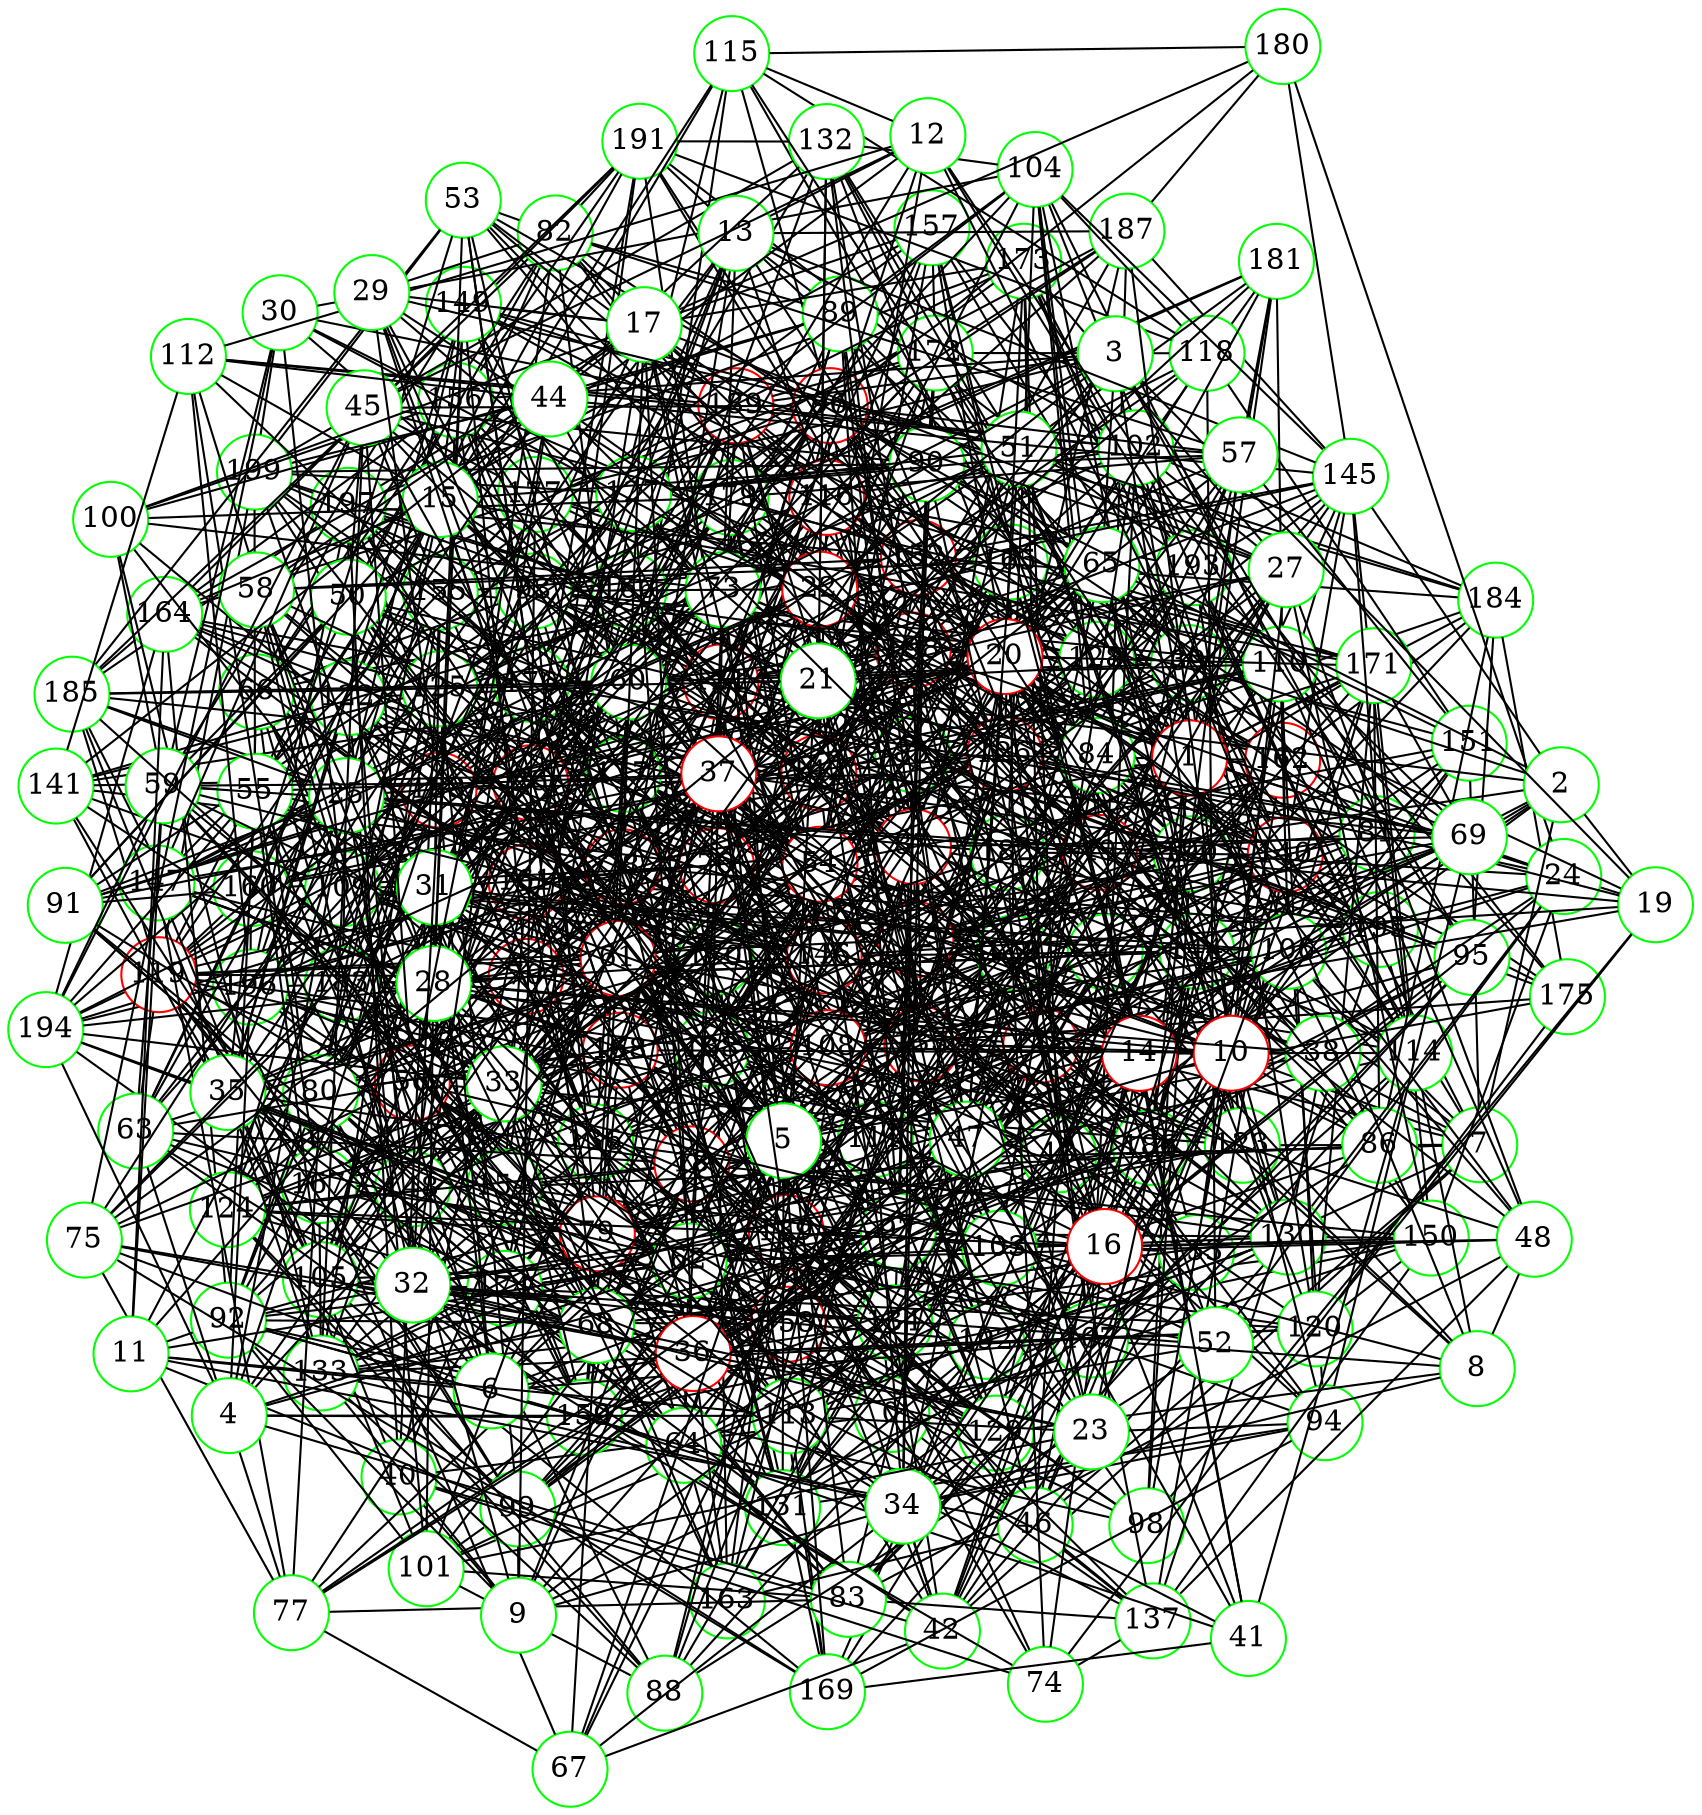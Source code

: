 graph {
graph ["layout"="fdp"]
node ["style"="filled","fillcolor"="white","fixedsize"="true","shape"="circle"]
"0" ["color"="green"]
"160" ["color"="green"]
"196" ["color"="green"]
"197" ["color"="green"]
"199" ["color"="green"]
"161" ["color"="red"]
"194" ["color"="green"]
"163" ["color"="green"]
"170" ["color"="green"]
"187" ["color"="green"]
"188" ["color"="red"]
"189" ["color"="red"]
"198" ["color"="red"]
"195" ["color"="green"]
"186" ["color"="green"]
"7" ["color"="green"]
"162" ["color"="red"]
"173" ["color"="green"]
"184" ["color"="green"]
"39" ["color"="green"]
"66" ["color"="green"]
"167" ["color"="green"]
"182" ["color"="green"]
"185" ["color"="green"]
"76" ["color"="red"]
"96" ["color"="red"]
"164" ["color"="green"]
"191" ["color"="green"]
"193" ["color"="green"]
"135" ["color"="red"]
"136" ["color"="green"]
"140" ["color"="red"]
"168" ["color"="red"]
"190" ["color"="green"]
"192" ["color"="green"]
"175" ["color"="green"]
"145" ["color"="green"]
"178" ["color"="green"]
"180" ["color"="green"]
"150" ["color"="green"]
"152" ["color"="red"]
"155" ["color"="green"]
"177" ["color"="green"]
"157" ["color"="green"]
"165" ["color"="green"]
"171" ["color"="green"]
"172" ["color"="green"]
"183" ["color"="green"]
"158" ["color"="red"]
"166" ["color"="green"]
"159" ["color"="green"]
"181" ["color"="green"]
"143" ["color"="red"]
"109" ["color"="green"]
"141" ["color"="green"]
"146" ["color"="red"]
"176" ["color"="green"]
"179" ["color"="green"]
"156" ["color"="green"]
"116" ["color"="red"]
"119" ["color"="red"]
"138" ["color"="green"]
"139" ["color"="red"]
"153" ["color"="green"]
"142" ["color"="red"]
"144" ["color"="green"]
"115" ["color"="green"]
"117" ["color"="green"]
"169" ["color"="green"]
"118" ["color"="green"]
"151" ["color"="green"]
"122" ["color"="green"]
"121" ["color"="red"]
"154" ["color"="green"]
"126" ["color"="red"]
"107" ["color"="green"]
"130" ["color"="green"]
"114" ["color"="green"]
"85" ["color"="green"]
"134" ["color"="green"]
"174" ["color"="green"]
"147" ["color"="green"]
"123" ["color"="green"]
"128" ["color"="green"]
"149" ["color"="green"]
"95" ["color"="green"]
"94" ["color"="green"]
"131" ["color"="green"]
"111" ["color"="green"]
"129" ["color"="green"]
"148" ["color"="green"]
"82" ["color"="green"]
"89" ["color"="green"]
"97" ["color"="green"]
"101" ["color"="green"]
"137" ["color"="green"]
"108" ["color"="red"]
"103" ["color"="green"]
"105" ["color"="green"]
"125" ["color"="green"]
"127" ["color"="green"]
"100" ["color"="green"]
"133" ["color"="green"]
"104" ["color"="green"]
"132" ["color"="green"]
"110" ["color"="green"]
"120" ["color"="green"]
"93" ["color"="green"]
"113" ["color"="green"]
"98" ["color"="green"]
"70" ["color"="red"]
"92" ["color"="green"]
"78" ["color"="red"]
"124" ["color"="green"]
"71" ["color"="green"]
"72" ["color"="red"]
"106" ["color"="green"]
"81" ["color"="green"]
"99" ["color"="green"]
"87" ["color"="red"]
"88" ["color"="green"]
"42" ["color"="green"]
"67" ["color"="green"]
"77" ["color"="green"]
"80" ["color"="green"]
"83" ["color"="green"]
"54" ["color"="red"]
"60" ["color"="green"]
"79" ["color"="red"]
"91" ["color"="green"]
"62" ["color"="green"]
"64" ["color"="green"]
"73" ["color"="green"]
"63" ["color"="green"]
"43" ["color"="green"]
"46" ["color"="green"]
"61" ["color"="red"]
"55" ["color"="green"]
"59" ["color"="green"]
"49" ["color"="red"]
"84" ["color"="green"]
"18" ["color"="red"]
"65" ["color"="green"]
"90" ["color"="green"]
"22" ["color"="red"]
"38" ["color"="green"]
"86" ["color"="green"]
"25" ["color"="green"]
"35" ["color"="green"]
"102" ["color"="green"]
"112" ["color"="green"]
"26" ["color"="red"]
"68" ["color"="green"]
"75" ["color"="green"]
"51" ["color"="green"]
"50" ["color"="green"]
"40" ["color"="green"]
"74" ["color"="green"]
"56" ["color"="red"]
"1" ["color"="red"]
"6" ["color"="green"]
"36" ["color"="red"]
"41" ["color"="green"]
"47" ["color"="green"]
"11" ["color"="green"]
"58" ["color"="green"]
"31" ["color"="green"]
"19" ["color"="green"]
"20" ["color"="red"]
"53" ["color"="green"]
"24" ["color"="green"]
"52" ["color"="green"]
"27" ["color"="green"]
"48" ["color"="green"]
"2" ["color"="green"]
"3" ["color"="green"]
"33" ["color"="green"]
"4" ["color"="green"]
"5" ["color"="green"]
"37" ["color"="red"]
"8" ["color"="green"]
"34" ["color"="green"]
"14" ["color"="red"]
"69" ["color"="green"]
"16" ["color"="red"]
"30" ["color"="green"]
"9" ["color"="green"]
"10" ["color"="red"]
"28" ["color"="green"]
"12" ["color"="green"]
"13" ["color"="green"]
"45" ["color"="green"]
"15" ["color"="green"]
"17" ["color"="green"]
"29" ["color"="green"]
"21" ["color"="green"]
"23" ["color"="green"]
"32" ["color"="green"]
"44" ["color"="green"]
"57" ["color"="green"]
"0" -- "160"
"0" -- "161"
"0" -- "196"
"0" -- "7"
"0" -- "39"
"0" -- "40"
"0" -- "137"
"0" -- "142"
"0" -- "49"
"0" -- "81"
"0" -- "150"
"0" -- "182"
"0" -- "56"
"0" -- "26"
"160" -- "196"
"196" -- "197"
"197" -- "199"
"161" -- "194"
"161" -- "163"
"161" -- "195"
"161" -- "186"
"161" -- "189"
"163" -- "170"
"170" -- "187"
"170" -- "188"
"170" -- "189"
"189" -- "198"
"7" -- "162"
"7" -- "39"
"7" -- "71"
"7" -- "72"
"7" -- "42"
"7" -- "170"
"7" -- "43"
"7" -- "46"
"7" -- "49"
"7" -- "18"
"7" -- "151"
"7" -- "123"
"7" -- "190"
"162" -- "198"
"162" -- "173"
"162" -- "184"
"162" -- "188"
"173" -- "197"
"39" -- "66"
"39" -- "98"
"39" -- "165"
"39" -- "70"
"39" -- "173"
"39" -- "78"
"39" -- "82"
"39" -- "123"
"39" -- "155"
"39" -- "157"
"39" -- "191"
"66" -- "160"
"66" -- "161"
"66" -- "197"
"66" -- "167"
"66" -- "76"
"66" -- "111"
"66" -- "82"
"66" -- "183"
"66" -- "152"
"66" -- "154"
"66" -- "93"
"66" -- "159"
"66" -- "191"
"167" -- "182"
"167" -- "185"
"182" -- "184"
"185" -- "197"
"76" -- "96"
"76" -- "160"
"76" -- "194"
"76" -- "164"
"76" -- "198"
"76" -- "107"
"76" -- "141"
"76" -- "178"
"76" -- "85"
"76" -- "184"
"76" -- "157"
"76" -- "94"
"96" -- "164"
"96" -- "135"
"96" -- "109"
"96" -- "142"
"96" -- "144"
"96" -- "115"
"96" -- "179"
"96" -- "180"
"96" -- "152"
"96" -- "184"
"96" -- "121"
"96" -- "126"
"164" -- "194"
"164" -- "170"
"164" -- "185"
"164" -- "191"
"191" -- "193"
"193" -- "195"
"135" -- "197"
"135" -- "198"
"135" -- "136"
"135" -- "189"
"135" -- "159"
"136" -- "197"
"136" -- "140"
"136" -- "143"
"136" -- "188"
"140" -- "168"
"140" -- "173"
"140" -- "175"
"140" -- "145"
"140" -- "177"
"140" -- "181"
"140" -- "182"
"168" -- "198"
"168" -- "190"
"190" -- "192"
"175" -- "184"
"145" -- "193"
"145" -- "178"
"145" -- "180"
"145" -- "150"
"145" -- "182"
"145" -- "152"
"145" -- "186"
"145" -- "187"
"180" -- "187"
"150" -- "152"
"150" -- "158"
"150" -- "190"
"150" -- "159"
"152" -- "162"
"152" -- "197"
"152" -- "168"
"152" -- "170"
"152" -- "184"
"152" -- "155"
"152" -- "188"
"152" -- "158"
"155" -- "196"
"155" -- "177"
"155" -- "187"
"155" -- "157"
"157" -- "161"
"157" -- "193"
"157" -- "165"
"157" -- "172"
"165" -- "171"
"165" -- "178"
"172" -- "177"
"172" -- "183"
"172" -- "187"
"172" -- "189"
"183" -- "196"
"158" -- "166"
"158" -- "167"
"158" -- "168"
"158" -- "171"
"158" -- "183"
"166" -- "197"
"166" -- "199"
"166" -- "186"
"159" -- "194"
"159" -- "168"
"181" -- "190"
"143" -- "162"
"143" -- "163"
"143" -- "173"
"143" -- "183"
"143" -- "152"
"109" -- "161"
"109" -- "194"
"109" -- "141"
"109" -- "146"
"109" -- "116"
"109" -- "159"
"146" -- "192"
"146" -- "161"
"146" -- "162"
"146" -- "176"
"146" -- "179"
"146" -- "185"
"146" -- "186"
"146" -- "156"
"146" -- "188"
"146" -- "189"
"176" -- "189"
"179" -- "195"
"179" -- "181"
"179" -- "182"
"156" -- "192"
"156" -- "161"
"156" -- "162"
"156" -- "164"
"156" -- "166"
"116" -- "193"
"116" -- "198"
"116" -- "171"
"116" -- "143"
"116" -- "175"
"116" -- "119"
"116" -- "152"
"116" -- "190"
"116" -- "159"
"119" -- "160"
"119" -- "167"
"119" -- "199"
"119" -- "138"
"119" -- "179"
"119" -- "185"
"119" -- "156"
"119" -- "159"
"138" -- "165"
"138" -- "139"
"138" -- "176"
"138" -- "181"
"138" -- "182"
"138" -- "153"
"139" -- "193"
"139" -- "162"
"139" -- "197"
"139" -- "179"
"139" -- "150"
"139" -- "153"
"153" -- "162"
"153" -- "163"
"153" -- "165"
"153" -- "176"
"153" -- "179"
"142" -- "166"
"142" -- "167"
"142" -- "168"
"142" -- "177"
"142" -- "185"
"144" -- "146"
"144" -- "183"
"144" -- "186"
"115" -- "161"
"115" -- "180"
"115" -- "117"
"115" -- "118"
"115" -- "122"
"115" -- "190"
"117" -- "199"
"117" -- "169"
"117" -- "170"
"117" -- "141"
"169" -- "170"
"169" -- "190"
"118" -- "151"
"118" -- "172"
"118" -- "191"
"151" -- "177"
"122" -- "161"
"122" -- "196"
"122" -- "135"
"122" -- "182"
"121" -- "192"
"121" -- "196"
"121" -- "198"
"121" -- "199"
"121" -- "138"
"121" -- "141"
"121" -- "154"
"121" -- "157"
"121" -- "158"
"121" -- "159"
"121" -- "177"
"121" -- "122"
"121" -- "189"
"121" -- "191"
"154" -- "161"
"154" -- "165"
"154" -- "167"
"154" -- "199"
"126" -- "160"
"126" -- "196"
"126" -- "165"
"126" -- "166"
"126" -- "142"
"126" -- "145"
"126" -- "181"
"126" -- "187"
"126" -- "190"
"126" -- "191"
"107" -- "130"
"107" -- "196"
"107" -- "168"
"107" -- "114"
"107" -- "154"
"107" -- "126"
"130" -- "192"
"130" -- "136"
"130" -- "138"
"130" -- "142"
"130" -- "143"
"114" -- "193"
"114" -- "195"
"114" -- "169"
"114" -- "171"
"114" -- "172"
"114" -- "146"
"114" -- "121"
"85" -- "162"
"85" -- "164"
"85" -- "165"
"85" -- "134"
"85" -- "138"
"85" -- "172"
"85" -- "174"
"85" -- "175"
"85" -- "147"
"85" -- "123"
"85" -- "95"
"134" -- "170"
"134" -- "139"
"174" -- "189"
"147" -- "176"
"147" -- "177"
"147" -- "168"
"123" -- "128"
"123" -- "161"
"123" -- "130"
"123" -- "143"
"128" -- "198"
"128" -- "149"
"128" -- "188"
"149" -- "165"
"149" -- "166"
"149" -- "188"
"95" -- "184"
"95" -- "153"
"95" -- "158"
"95" -- "190"
"94" -- "131"
"94" -- "169"
"94" -- "139"
"94" -- "140"
"94" -- "143"
"131" -- "192"
"131" -- "136"
"131" -- "140"
"131" -- "176"
"131" -- "183"
"111" -- "129"
"111" -- "146"
"111" -- "147"
"111" -- "119"
"111" -- "151"
"111" -- "122"
"111" -- "126"
"129" -- "170"
"129" -- "142"
"129" -- "148"
"129" -- "151"
"129" -- "158"
"148" -- "160"
"148" -- "193"
"148" -- "198"
"148" -- "176"
"148" -- "178"
"82" -- "116"
"82" -- "148"
"82" -- "117"
"82" -- "89"
"82" -- "185"
"82" -- "122"
"82" -- "126"
"82" -- "191"
"89" -- "128"
"89" -- "97"
"89" -- "100"
"89" -- "135"
"89" -- "104"
"89" -- "136"
"89" -- "168"
"89" -- "117"
"97" -- "161"
"97" -- "131"
"97" -- "101"
"97" -- "166"
"97" -- "103"
"97" -- "174"
"97" -- "178"
"97" -- "184"
"97" -- "153"
"97" -- "125"
"97" -- "158"
"101" -- "137"
"101" -- "153"
"101" -- "185"
"101" -- "122"
"101" -- "108"
"137" -- "195"
"137" -- "150"
"137" -- "140"
"137" -- "174"
"137" -- "143"
"108" -- "129"
"108" -- "193"
"108" -- "166"
"108" -- "167"
"108" -- "138"
"108" -- "109"
"108" -- "175"
"108" -- "176"
"108" -- "147"
"108" -- "179"
"103" -- "128"
"103" -- "130"
"103" -- "131"
"103" -- "196"
"103" -- "105"
"103" -- "108"
"103" -- "145"
"103" -- "154"
"105" -- "128"
"105" -- "192"
"105" -- "134"
"105" -- "169"
"105" -- "141"
"105" -- "147"
"125" -- "194"
"125" -- "195"
"125" -- "164"
"125" -- "165"
"125" -- "167"
"125" -- "170"
"125" -- "141"
"125" -- "173"
"125" -- "185"
"125" -- "187"
"125" -- "127"
"127" -- "199"
"127" -- "186"
"127" -- "140"
"127" -- "174"
"127" -- "143"
"100" -- "179"
"100" -- "133"
"100" -- "156"
"100" -- "188"
"133" -- "167"
"133" -- "169"
"133" -- "143"
"133" -- "146"
"133" -- "155"
"133" -- "158"
"104" -- "128"
"104" -- "193"
"104" -- "132"
"104" -- "110"
"104" -- "144"
"104" -- "145"
"104" -- "179"
"104" -- "118"
"104" -- "182"
"104" -- "122"
"132" -- "198"
"132" -- "199"
"132" -- "172"
"132" -- "188"
"132" -- "191"
"110" -- "160"
"110" -- "140"
"110" -- "142"
"110" -- "111"
"110" -- "175"
"110" -- "176"
"110" -- "179"
"110" -- "120"
"110" -- "153"
"110" -- "186"
"110" -- "126"
"120" -- "193"
"120" -- "133"
"120" -- "165"
"120" -- "150"
"120" -- "167"
"120" -- "171"
"120" -- "174"
"93" -- "105"
"93" -- "110"
"93" -- "142"
"93" -- "113"
"93" -- "116"
"93" -- "181"
"93" -- "152"
"93" -- "189"
"93" -- "190"
"113" -- "134"
"113" -- "169"
"113" -- "151"
"113" -- "154"
"113" -- "126"
"98" -- "148"
"98" -- "136"
"98" -- "190"
"98" -- "111"
"70" -- "129"
"70" -- "194"
"70" -- "166"
"70" -- "198"
"70" -- "105"
"70" -- "139"
"70" -- "172"
"70" -- "144"
"70" -- "117"
"70" -- "149"
"70" -- "119"
"70" -- "92"
"70" -- "126"
"70" -- "191"
"92" -- "98"
"92" -- "164"
"92" -- "101"
"92" -- "166"
"92" -- "174"
"92" -- "111"
"92" -- "177"
"92" -- "188"
"92" -- "158"
"78" -- "130"
"78" -- "131"
"78" -- "195"
"78" -- "165"
"78" -- "134"
"78" -- "198"
"78" -- "119"
"78" -- "124"
"78" -- "156"
"124" -- "174"
"124" -- "176"
"124" -- "178"
"124" -- "179"
"124" -- "148"
"124" -- "125"
"71" -- "161"
"71" -- "162"
"71" -- "163"
"71" -- "134"
"71" -- "135"
"71" -- "82"
"71" -- "187"
"72" -- "130"
"72" -- "131"
"72" -- "136"
"72" -- "106"
"72" -- "171"
"72" -- "109"
"72" -- "173"
"72" -- "81"
"72" -- "87"
"72" -- "119"
"72" -- "151"
"72" -- "186"
"72" -- "124"
"72" -- "125"
"72" -- "190"
"72" -- "127"
"106" -- "162"
"106" -- "195"
"106" -- "132"
"106" -- "166"
"106" -- "135"
"106" -- "169"
"106" -- "171"
"106" -- "172"
"106" -- "109"
"81" -- "99"
"81" -- "108"
"81" -- "144"
"81" -- "145"
"81" -- "114"
"81" -- "151"
"81" -- "89"
"99" -- "135"
"99" -- "167"
"99" -- "139"
"99" -- "124"
"99" -- "125"
"99" -- "141"
"99" -- "143"
"87" -- "128"
"87" -- "161"
"87" -- "163"
"87" -- "195"
"87" -- "132"
"87" -- "167"
"87" -- "172"
"87" -- "114"
"87" -- "116"
"87" -- "88"
"87" -- "121"
"87" -- "186"
"87" -- "93"
"88" -- "192"
"88" -- "148"
"88" -- "101"
"88" -- "133"
"88" -- "135"
"88" -- "105"
"88" -- "108"
"88" -- "124"
"88" -- "143"
"42" -- "130"
"42" -- "67"
"42" -- "70"
"42" -- "106"
"42" -- "138"
"42" -- "144"
"42" -- "54"
"42" -- "153"
"42" -- "186"
"42" -- "63"
"67" -- "129"
"67" -- "167"
"67" -- "77"
"67" -- "78"
"67" -- "126"
"67" -- "158"
"77" -- "80"
"77" -- "97"
"77" -- "83"
"77" -- "147"
"77" -- "174"
"80" -- "131"
"80" -- "168"
"80" -- "106"
"80" -- "170"
"80" -- "83"
"80" -- "87"
"80" -- "155"
"80" -- "189"
"83" -- "129"
"83" -- "106"
"83" -- "178"
"83" -- "183"
"83" -- "153"
"83" -- "95"
"54" -- "193"
"54" -- "163"
"54" -- "164"
"54" -- "197"
"54" -- "166"
"54" -- "71"
"54" -- "199"
"54" -- "138"
"54" -- "172"
"54" -- "176"
"54" -- "117"
"54" -- "151"
"54" -- "152"
"54" -- "153"
"54" -- "60"
"54" -- "157"
"54" -- "62"
"60" -- "96"
"60" -- "132"
"60" -- "198"
"60" -- "136"
"60" -- "78"
"60" -- "79"
"60" -- "80"
"60" -- "149"
"60" -- "183"
"60" -- "185"
"60" -- "94"
"79" -- "161"
"79" -- "162"
"79" -- "194"
"79" -- "133"
"79" -- "137"
"79" -- "114"
"79" -- "182"
"79" -- "122"
"79" -- "186"
"79" -- "91"
"79" -- "124"
"79" -- "93"
"79" -- "159"
"91" -- "96"
"91" -- "160"
"91" -- "148"
"91" -- "188"
"91" -- "174"
"62" -- "64"
"62" -- "194"
"62" -- "100"
"62" -- "134"
"62" -- "76"
"62" -- "174"
"62" -- "79"
"62" -- "123"
"62" -- "63"
"62" -- "127"
"64" -- "130"
"64" -- "83"
"64" -- "198"
"64" -- "103"
"64" -- "73"
"64" -- "154"
"64" -- "91"
"64" -- "92"
"73" -- "161"
"73" -- "195"
"73" -- "100"
"73" -- "196"
"73" -- "76"
"73" -- "141"
"73" -- "83"
"73" -- "116"
"73" -- "187"
"73" -- "188"
"63" -- "77"
"63" -- "176"
"63" -- "182"
"63" -- "119"
"63" -- "122"
"63" -- "155"
"63" -- "127"
"43" -- "193"
"43" -- "196"
"43" -- "71"
"43" -- "109"
"43" -- "173"
"43" -- "46"
"43" -- "174"
"43" -- "54"
"43" -- "182"
"43" -- "55"
"43" -- "120"
"46" -- "163"
"46" -- "168"
"46" -- "137"
"46" -- "140"
"46" -- "61"
"61" -- "192"
"61" -- "164"
"61" -- "133"
"61" -- "134"
"61" -- "105"
"61" -- "109"
"61" -- "111"
"61" -- "81"
"61" -- "116"
"61" -- "117"
"61" -- "119"
"61" -- "158"
"55" -- "194"
"55" -- "199"
"55" -- "105"
"55" -- "138"
"55" -- "139"
"55" -- "78"
"55" -- "174"
"55" -- "115"
"55" -- "148"
"55" -- "59"
"55" -- "92"
"59" -- "194"
"59" -- "100"
"59" -- "136"
"59" -- "138"
"59" -- "149"
"59" -- "183"
"59" -- "190"
"59" -- "63"
"49" -- "64"
"49" -- "132"
"49" -- "198"
"49" -- "135"
"49" -- "104"
"49" -- "170"
"49" -- "108"
"49" -- "111"
"49" -- "81"
"49" -- "84"
"49" -- "123"
"49" -- "60"
"49" -- "93"
"49" -- "62"
"49" -- "191"
"84" -- "96"
"84" -- "134"
"84" -- "198"
"84" -- "104"
"84" -- "171"
"84" -- "172"
"84" -- "143"
"84" -- "121"
"84" -- "158"
"84" -- "190"
"18" -- "65"
"18" -- "129"
"18" -- "193"
"18" -- "131"
"18" -- "134"
"18" -- "135"
"18" -- "199"
"18" -- "137"
"18" -- "140"
"18" -- "78"
"18" -- "143"
"18" -- "22"
"18" -- "150"
"18" -- "25"
"18" -- "154"
"18" -- "155"
"18" -- "159"
"18" -- "35"
"18" -- "113"
"18" -- "50"
"18" -- "124"
"18" -- "63"
"65" -- "130"
"65" -- "162"
"65" -- "70"
"65" -- "168"
"65" -- "78"
"65" -- "174"
"65" -- "114"
"65" -- "178"
"65" -- "151"
"65" -- "121"
"65" -- "90"
"65" -- "123"
"90" -- "96"
"90" -- "97"
"90" -- "199"
"90" -- "172"
"90" -- "127"
"22" -- "128"
"22" -- "192"
"22" -- "162"
"22" -- "132"
"22" -- "38"
"22" -- "104"
"22" -- "139"
"22" -- "142"
"22" -- "145"
"22" -- "177"
"22" -- "147"
"22" -- "86"
"22" -- "87"
"22" -- "60"
"22" -- "93"
"38" -- "130"
"38" -- "135"
"38" -- "168"
"38" -- "73"
"38" -- "111"
"38" -- "114"
"38" -- "178"
"38" -- "179"
"38" -- "188"
"86" -- "131"
"86" -- "117"
"86" -- "184"
"86" -- "154"
"86" -- "171"
"86" -- "159"
"25" -- "160"
"25" -- "35"
"25" -- "102"
"25" -- "135"
"25" -- "49"
"25" -- "113"
"25" -- "148"
"25" -- "149"
"25" -- "182"
"25" -- "183"
"25" -- "185"
"25" -- "26"
"25" -- "91"
"35" -- "160"
"35" -- "131"
"35" -- "133"
"35" -- "105"
"35" -- "170"
"35" -- "76"
"35" -- "84"
"35" -- "149"
"35" -- "119"
"35" -- "122"
"35" -- "188"
"35" -- "62"
"35" -- "158"
"102" -- "198"
"102" -- "106"
"102" -- "107"
"102" -- "143"
"102" -- "175"
"102" -- "112"
"102" -- "114"
"102" -- "146"
"102" -- "116"
"102" -- "184"
"102" -- "189"
"102" -- "127"
"112" -- "176"
"112" -- "196"
"112" -- "167"
"112" -- "141"
"112" -- "189"
"26" -- "96"
"26" -- "97"
"26" -- "194"
"26" -- "68"
"26" -- "133"
"26" -- "197"
"26" -- "105"
"26" -- "138"
"26" -- "75"
"26" -- "172"
"26" -- "142"
"26" -- "80"
"26" -- "51"
"26" -- "152"
"26" -- "59"
"26" -- "191"
"68" -- "130"
"68" -- "133"
"68" -- "165"
"68" -- "71"
"68" -- "75"
"68" -- "77"
"68" -- "111"
"68" -- "118"
"68" -- "183"
"68" -- "122"
"68" -- "186"
"75" -- "183"
"75" -- "168"
"75" -- "169"
"75" -- "77"
"75" -- "125"
"51" -- "130"
"51" -- "132"
"51" -- "170"
"51" -- "147"
"51" -- "149"
"51" -- "181"
"51" -- "54"
"51" -- "118"
"51" -- "87"
"51" -- "184"
"51" -- "125"
"51" -- "127"
"50" -- "197"
"50" -- "134"
"50" -- "173"
"50" -- "142"
"50" -- "176"
"50" -- "82"
"50" -- "178"
"50" -- "59"
"50" -- "91"
"50" -- "126"
"40" -- "96"
"40" -- "161"
"40" -- "197"
"40" -- "105"
"40" -- "42"
"40" -- "74"
"40" -- "155"
"74" -- "117"
"74" -- "182"
"74" -- "137"
"74" -- "139"
"74" -- "159"
"74" -- "175"
"56" -- "129"
"56" -- "105"
"56" -- "138"
"56" -- "170"
"56" -- "75"
"56" -- "112"
"56" -- "83"
"56" -- "119"
"56" -- "152"
"56" -- "121"
"56" -- "123"
"56" -- "60"
"56" -- "189"
"56" -- "158"
"56" -- "63"
"56" -- "159"
"1" -- "6"
"1" -- "102"
"1" -- "198"
"1" -- "73"
"1" -- "171"
"1" -- "46"
"1" -- "78"
"1" -- "113"
"1" -- "146"
"1" -- "19"
"1" -- "115"
"1" -- "20"
"1" -- "181"
"1" -- "22"
"1" -- "86"
"1" -- "24"
"1" -- "186"
"1" -- "27"
"1" -- "189"
"6" -- "64"
"6" -- "36"
"6" -- "11"
"6" -- "75"
"6" -- "107"
"6" -- "80"
"6" -- "84"
"6" -- "148"
"6" -- "54"
"6" -- "119"
"6" -- "58"
"6" -- "186"
"6" -- "188"
"6" -- "31"
"6" -- "63"
"36" -- "160"
"36" -- "192"
"36" -- "163"
"36" -- "196"
"36" -- "134"
"36" -- "168"
"36" -- "41"
"36" -- "43"
"36" -- "75"
"36" -- "77"
"36" -- "80"
"36" -- "144"
"36" -- "146"
"36" -- "87"
"36" -- "120"
"36" -- "59"
"36" -- "188"
"36" -- "63"
"36" -- "95"
"41" -- "49"
"41" -- "114"
"41" -- "169"
"41" -- "43"
"41" -- "47"
"41" -- "159"
"47" -- "133"
"47" -- "71"
"47" -- "77"
"47" -- "50"
"47" -- "51"
"47" -- "85"
"47" -- "89"
"47" -- "189"
"47" -- "158"
"11" -- "113"
"11" -- "99"
"11" -- "164"
"11" -- "121"
"11" -- "59"
"11" -- "92"
"11" -- "93"
"11" -- "46"
"11" -- "62"
"58" -- "178"
"58" -- "165"
"58" -- "152"
"58" -- "108"
"58" -- "157"
"58" -- "111"
"58" -- "159"
"31" -- "101"
"31" -- "70"
"31" -- "72"
"31" -- "105"
"31" -- "43"
"31" -- "76"
"31" -- "176"
"31" -- "146"
"31" -- "179"
"31" -- "117"
"31" -- "118"
"31" -- "183"
"31" -- "186"
"31" -- "155"
"19" -- "49"
"19" -- "81"
"19" -- "98"
"19" -- "146"
"19" -- "120"
"19" -- "152"
"19" -- "108"
"20" -- "128"
"20" -- "160"
"20" -- "65"
"20" -- "161"
"20" -- "195"
"20" -- "134"
"20" -- "135"
"20" -- "107"
"20" -- "171"
"20" -- "108"
"20" -- "140"
"20" -- "173"
"20" -- "47"
"20" -- "53"
"20" -- "86"
"20" -- "183"
"20" -- "26"
"20" -- "186"
"20" -- "123"
"20" -- "188"
"20" -- "93"
"20" -- "157"
"20" -- "189"
"53" -- "160"
"53" -- "65"
"53" -- "199"
"53" -- "136"
"53" -- "78"
"53" -- "176"
"53" -- "82"
"53" -- "182"
"53" -- "185"
"53" -- "156"
"53" -- "189"
"53" -- "126"
"24" -- "192"
"24" -- "130"
"24" -- "52"
"24" -- "180"
"24" -- "134"
"24" -- "150"
"24" -- "198"
"24" -- "135"
"24" -- "126"
"24" -- "190"
"24" -- "143"
"52" -- "113"
"52" -- "118"
"52" -- "88"
"52" -- "168"
"52" -- "60"
"52" -- "126"
"52" -- "79"
"52" -- "143"
"27" -- "64"
"27" -- "102"
"27" -- "173"
"27" -- "47"
"27" -- "48"
"27" -- "51"
"27" -- "149"
"27" -- "150"
"27" -- "87"
"27" -- "121"
"27" -- "62"
"48" -- "128"
"48" -- "83"
"48" -- "85"
"48" -- "135"
"48" -- "137"
"48" -- "106"
"48" -- "62"
"48" -- "110"
"2" -- "49"
"2" -- "97"
"2" -- "145"
"2" -- "19"
"2" -- "7"
"2" -- "39"
"2" -- "121"
"2" -- "90"
"2" -- "43"
"2" -- "47"
"2" -- "111"
"3" -- "33"
"3" -- "65"
"3" -- "73"
"3" -- "142"
"3" -- "81"
"3" -- "177"
"3" -- "19"
"3" -- "22"
"3" -- "55"
"3" -- "156"
"3" -- "189"
"3" -- "190"
"3" -- "95"
"33" -- "128"
"33" -- "192"
"33" -- "98"
"33" -- "194"
"33" -- "163"
"33" -- "70"
"33" -- "73"
"33" -- "141"
"33" -- "116"
"33" -- "148"
"33" -- "85"
"33" -- "54"
"33" -- "185"
"33" -- "90"
"33" -- "92"
"33" -- "61"
"33" -- "159"
"4" -- "97"
"4" -- "113"
"4" -- "194"
"4" -- "83"
"4" -- "196"
"4" -- "22"
"4" -- "25"
"4" -- "139"
"4" -- "188"
"4" -- "142"
"4" -- "159"
"5" -- "162"
"5" -- "67"
"5" -- "131"
"5" -- "195"
"5" -- "37"
"5" -- "199"
"5" -- "169"
"5" -- "42"
"5" -- "139"
"5" -- "79"
"5" -- "175"
"5" -- "50"
"5" -- "26"
"5" -- "27"
"5" -- "156"
"5" -- "62"
"5" -- "95"
"37" -- "65"
"37" -- "196"
"37" -- "101"
"37" -- "134"
"37" -- "72"
"37" -- "43"
"37" -- "75"
"37" -- "107"
"37" -- "139"
"37" -- "140"
"37" -- "110"
"37" -- "176"
"37" -- "181"
"37" -- "55"
"37" -- "152"
"37" -- "91"
"8" -- "48"
"8" -- "129"
"8" -- "18"
"8" -- "34"
"8" -- "114"
"8" -- "178"
"8" -- "182"
"8" -- "39"
"8" -- "107"
"8" -- "14"
"34" -- "35"
"34" -- "133"
"34" -- "42"
"34" -- "111"
"34" -- "178"
"34" -- "85"
"34" -- "90"
"34" -- "154"
"34" -- "186"
"34" -- "92"
"34" -- "94"
"34" -- "190"
"14" -- "129"
"14" -- "99"
"14" -- "36"
"14" -- "69"
"14" -- "165"
"14" -- "38"
"14" -- "41"
"14" -- "42"
"14" -- "76"
"14" -- "142"
"14" -- "143"
"14" -- "16"
"14" -- "114"
"14" -- "182"
"14" -- "89"
"14" -- "61"
"14" -- "157"
"14" -- "30"
"69" -- "96"
"69" -- "193"
"69" -- "162"
"69" -- "135"
"69" -- "72"
"69" -- "171"
"69" -- "108"
"69" -- "142"
"69" -- "144"
"69" -- "176"
"69" -- "87"
"69" -- "94"
"69" -- "126"
"16" -- "192"
"16" -- "101"
"16" -- "198"
"16" -- "135"
"16" -- "74"
"16" -- "138"
"16" -- "48"
"16" -- "144"
"16" -- "81"
"16" -- "178"
"16" -- "22"
"16" -- "150"
"16" -- "56"
"16" -- "153"
"16" -- "90"
"16" -- "155"
"16" -- "124"
"16" -- "95"
"30" -- "198"
"30" -- "199"
"30" -- "104"
"30" -- "59"
"30" -- "75"
"30" -- "156"
"30" -- "109"
"30" -- "189"
"9" -- "177"
"9" -- "18"
"9" -- "34"
"9" -- "146"
"9" -- "99"
"9" -- "133"
"9" -- "71"
"9" -- "103"
"9" -- "183"
"9" -- "40"
"9" -- "107"
"9" -- "92"
"10" -- "98"
"10" -- "38"
"10" -- "198"
"10" -- "135"
"10" -- "72"
"10" -- "108"
"10" -- "140"
"10" -- "46"
"10" -- "142"
"10" -- "79"
"10" -- "51"
"10" -- "86"
"10" -- "151"
"10" -- "26"
"10" -- "27"
"10" -- "59"
"10" -- "123"
"10" -- "187"
"10" -- "28"
"10" -- "94"
"28" -- "163"
"28" -- "36"
"28" -- "38"
"28" -- "46"
"28" -- "113"
"28" -- "146"
"28" -- "147"
"28" -- "116"
"28" -- "149"
"28" -- "56"
"28" -- "58"
"28" -- "123"
"28" -- "156"
"28" -- "61"
"12" -- "112"
"12" -- "193"
"12" -- "115"
"12" -- "37"
"12" -- "26"
"12" -- "140"
"12" -- "13"
"12" -- "45"
"12" -- "142"
"12" -- "15"
"12" -- "95"
"13" -- "102"
"13" -- "166"
"13" -- "73"
"13" -- "144"
"13" -- "176"
"13" -- "145"
"13" -- "177"
"13" -- "116"
"13" -- "25"
"13" -- "89"
"13" -- "26"
"13" -- "187"
"13" -- "28"
"13" -- "61"
"45" -- "96"
"45" -- "194"
"45" -- "133"
"45" -- "171"
"45" -- "78"
"45" -- "177"
"45" -- "50"
"45" -- "178"
"45" -- "147"
"45" -- "56"
"45" -- "90"
"45" -- "155"
"45" -- "93"
"45" -- "191"
"15" -- "132"
"15" -- "164"
"15" -- "168"
"15" -- "171"
"15" -- "143"
"15" -- "80"
"15" -- "112"
"15" -- "149"
"15" -- "55"
"15" -- "121"
"15" -- "90"
"15" -- "91"
"15" -- "60"
"15" -- "124"
"15" -- "63"
"15" -- "191"
"17" -- "36"
"17" -- "100"
"17" -- "197"
"17" -- "108"
"17" -- "141"
"17" -- "173"
"17" -- "78"
"17" -- "81"
"17" -- "180"
"17" -- "149"
"17" -- "183"
"17" -- "121"
"17" -- "58"
"17" -- "154"
"17" -- "27"
"17" -- "29"
"17" -- "157"
"17" -- "189"
"29" -- "82"
"29" -- "51"
"29" -- "85"
"29" -- "198"
"29" -- "168"
"29" -- "139"
"29" -- "188"
"29" -- "61"
"29" -- "93"
"21" -- "97"
"21" -- "66"
"21" -- "132"
"21" -- "197"
"21" -- "39"
"21" -- "103"
"21" -- "140"
"21" -- "172"
"21" -- "46"
"21" -- "80"
"21" -- "49"
"21" -- "145"
"21" -- "178"
"21" -- "118"
"21" -- "121"
"21" -- "27"
"21" -- "91"
"21" -- "61"
"23" -- "144"
"23" -- "113"
"23" -- "68"
"23" -- "101"
"23" -- "54"
"23" -- "198"
"23" -- "87"
"23" -- "105"
"23" -- "139"
"23" -- "171"
"23" -- "76"
"23" -- "94"
"32" -- "129"
"32" -- "68"
"32" -- "37"
"32" -- "42"
"32" -- "139"
"32" -- "44"
"32" -- "174"
"32" -- "79"
"32" -- "80"
"32" -- "50"
"32" -- "52"
"32" -- "148"
"32" -- "87"
"32" -- "58"
"32" -- "123"
"32" -- "92"
"32" -- "188"
"32" -- "158"
"44" -- "112"
"44" -- "145"
"44" -- "164"
"44" -- "71"
"44" -- "103"
"44" -- "119"
"44" -- "199"
"44" -- "56"
"44" -- "89"
"44" -- "190"
"57" -- "96"
"57" -- "129"
"57" -- "193"
"57" -- "102"
"57" -- "76"
"57" -- "82"
"57" -- "178"
"57" -- "179"
"57" -- "181"
"57" -- "182"
"57" -- "151"
"57" -- "90"
"57" -- "186"
"57" -- "188"
"57" -- "126"
}